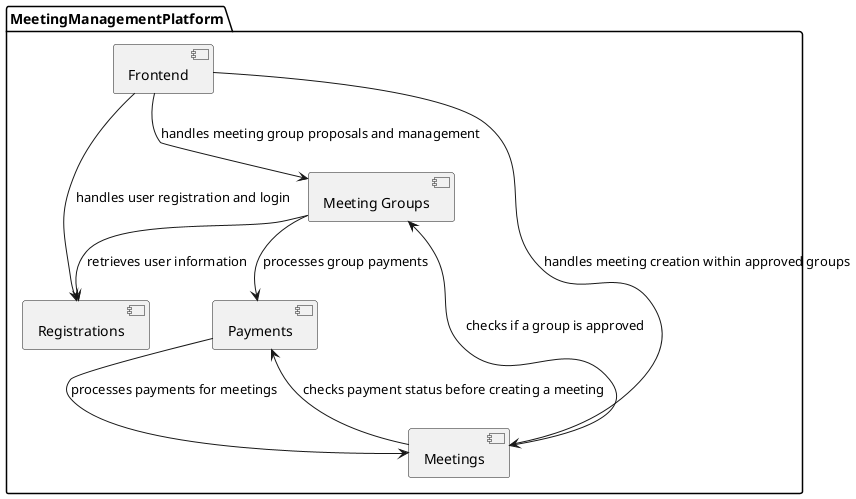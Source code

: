 @startuml
package MeetingManagementPlatform {
[Registrations] as Registrations
[Meeting Groups] as GroupService
[Meetings] as MeetingService
[Payments] as PaymentService
[Frontend] as WebApp

WebApp --> Registrations : handles user registration and login
WebApp --> GroupService : handles meeting group proposals and management
GroupService --> Registrations : retrieves user information
WebApp --> MeetingService : handles meeting creation within approved groups
MeetingService --> GroupService : checks if a group is approved
MeetingService --> PaymentService : checks payment status before creating a meeting
PaymentService --> MeetingService : processes payments for meetings
GroupService --> PaymentService : processes group payments
}
@enduml